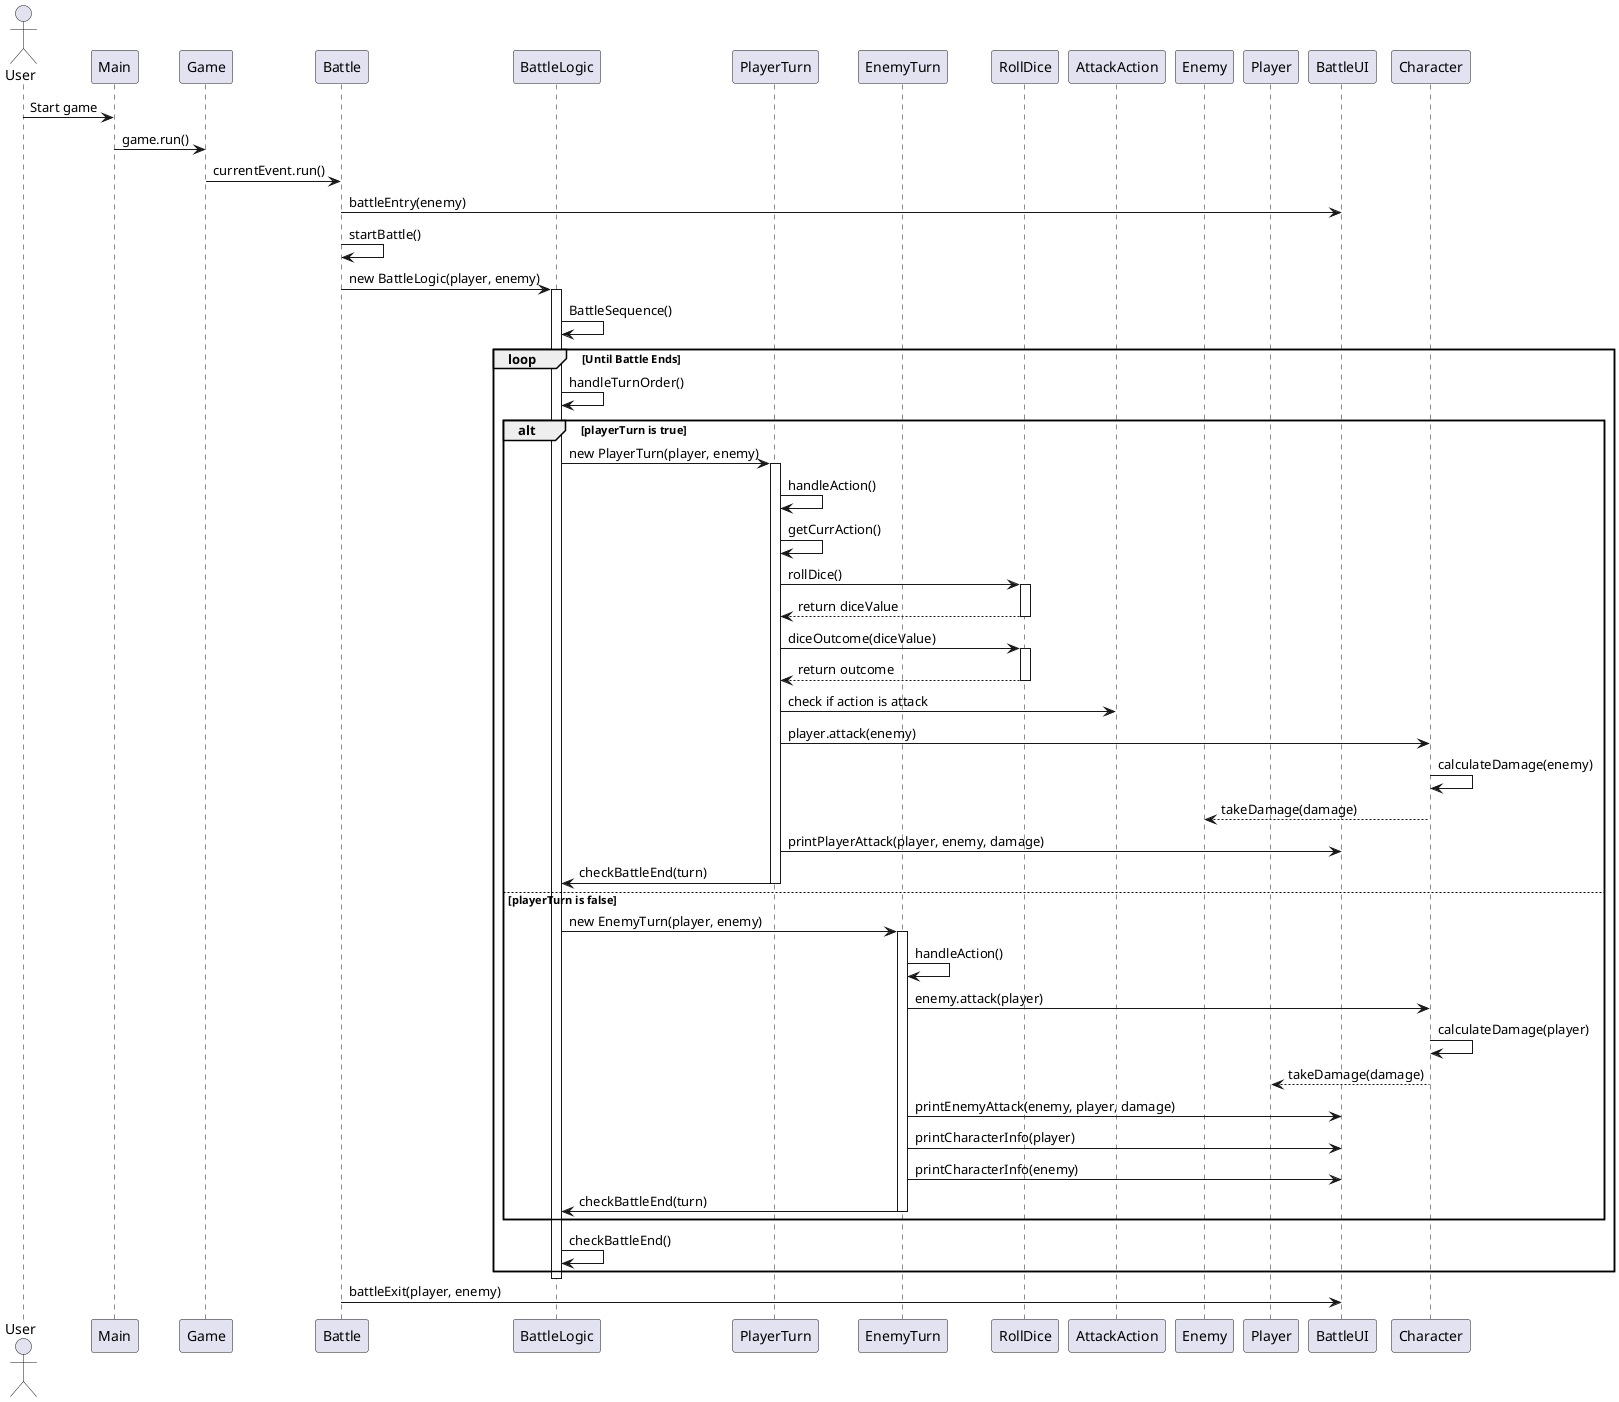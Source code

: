 @startuml

actor User
participant "Main" as Main
participant "Game" as Game
participant "Battle" as Battle
participant "BattleLogic" as BattleLogic
participant "PlayerTurn" as PlayerTurn
participant "EnemyTurn" as EnemyTurn
participant "RollDice" as RollDice
participant "AttackAction" as AttackAction
participant "Enemy" as Enemy
participant "Player" as Player
participant "BattleUI" as BattleUI
participant "Character" as Character

User -> Main: Start game
Main -> Game: game.run()
Game -> Battle: currentEvent.run()

Battle -> BattleUI: battleEntry(enemy)

Battle -> Battle: startBattle()
Battle -> BattleLogic: new BattleLogic(player, enemy)
activate BattleLogic
BattleLogic -> BattleLogic: BattleSequence()

loop Until Battle Ends
    BattleLogic -> BattleLogic: handleTurnOrder()

    alt playerTurn is true
        BattleLogic -> PlayerTurn: new PlayerTurn(player, enemy)
        activate PlayerTurn
        PlayerTurn -> PlayerTurn: handleAction()

        PlayerTurn -> PlayerTurn: getCurrAction()
        PlayerTurn -> RollDice: rollDice()

        activate RollDice
        RollDice --> PlayerTurn: return diceValue
        deactivate RollDice

        PlayerTurn -> RollDice: diceOutcome(diceValue)

        activate RollDice
        RollDice --> PlayerTurn: return outcome
        deactivate RollDice

        PlayerTurn -> AttackAction: check if action is attack
        PlayerTurn -> Character: player.attack(enemy)
        Character -> Character: calculateDamage(enemy)
        Character --> Enemy: takeDamage(damage)
        PlayerTurn -> BattleUI: printPlayerAttack(player, enemy, damage)

        PlayerTurn -> BattleLogic: checkBattleEnd(turn)
        deactivate PlayerTurn
    else playerTurn is false
        BattleLogic -> EnemyTurn: new EnemyTurn(player, enemy)
        activate EnemyTurn
        EnemyTurn -> EnemyTurn: handleAction()
        EnemyTurn -> Character: enemy.attack(player)
        Character -> Character: calculateDamage(player)
        Character --> Player: takeDamage(damage)

        EnemyTurn -> BattleUI: printEnemyAttack(enemy, player, damage)

        EnemyTurn -> BattleUI: printCharacterInfo(player)
        EnemyTurn -> BattleUI: printCharacterInfo(enemy)
        EnemyTurn -> BattleLogic: checkBattleEnd(turn)

        deactivate EnemyTurn
    end

    BattleLogic -> BattleLogic: checkBattleEnd()
end
deactivate BattleLogic

Battle -> BattleUI: battleExit(player, enemy)

@enduml

